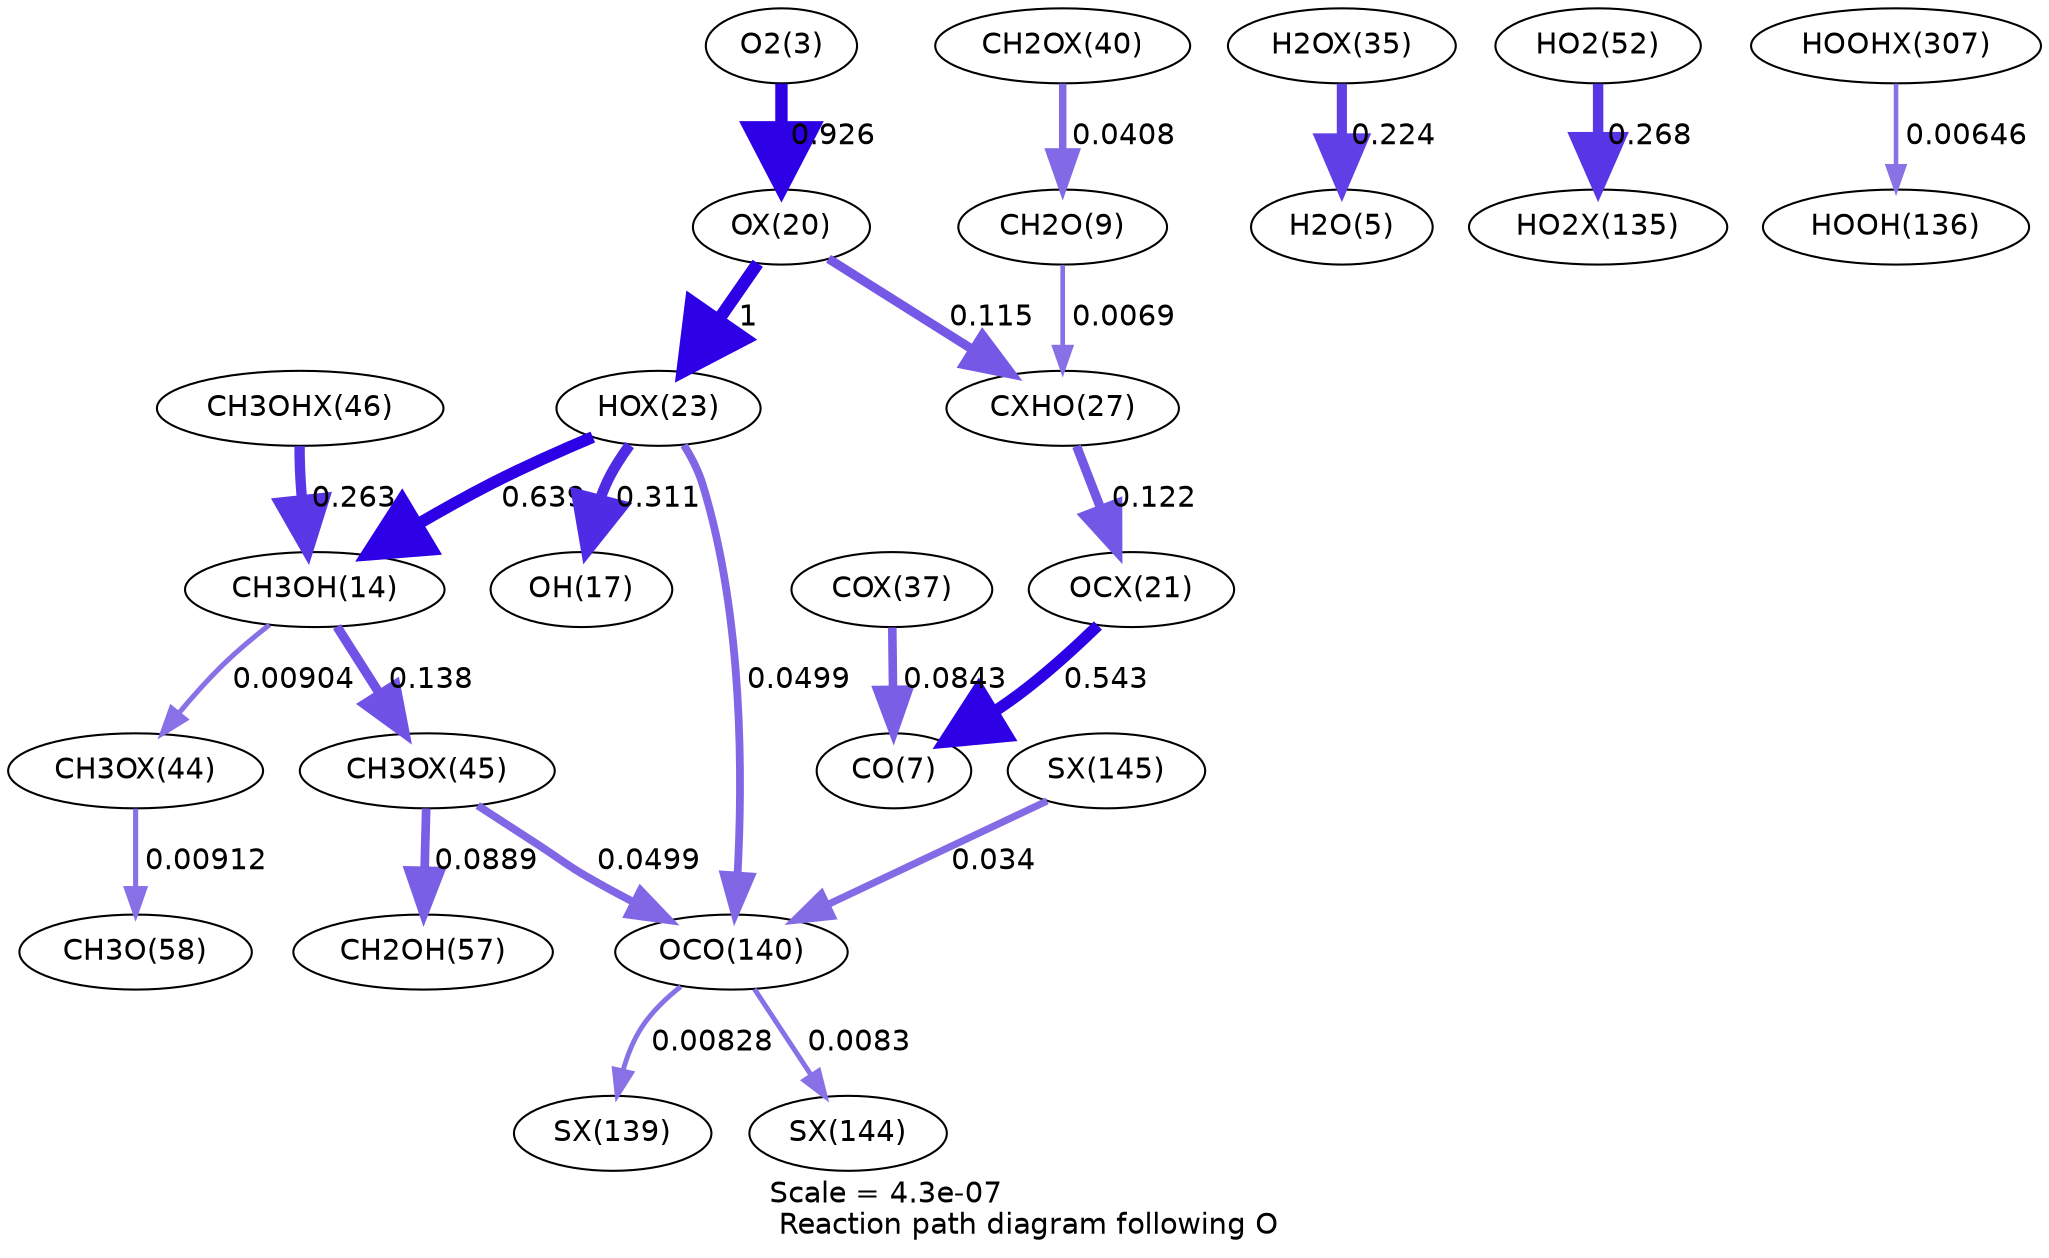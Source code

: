 digraph reaction_paths {
center=1;
s5 -> s36[fontname="Helvetica", penwidth=5.94, arrowsize=2.97, color="0.7, 1.43, 0.9"
, label=" 0.926"];
s36 -> s39[fontname="Helvetica", penwidth=6, arrowsize=3, color="0.7, 1.5, 0.9"
, label=" 1"];
s36 -> s42[fontname="Helvetica", penwidth=4.37, arrowsize=2.18, color="0.7, 0.615, 0.9"
, label=" 0.115"];
s39 -> s16[fontname="Helvetica", penwidth=5.66, arrowsize=2.83, color="0.7, 1.14, 0.9"
, label=" 0.639"];
s39 -> s19[fontname="Helvetica", penwidth=5.12, arrowsize=2.56, color="0.7, 0.811, 0.9"
, label=" 0.311"];
s39 -> s28[fontname="Helvetica", penwidth=3.74, arrowsize=1.87, color="0.7, 0.55, 0.9"
, label=" 0.0499"];
s53 -> s16[fontname="Helvetica", penwidth=4.99, arrowsize=2.5, color="0.7, 0.763, 0.9"
, label=" 0.263"];
s16 -> s52[fontname="Helvetica", penwidth=4.51, arrowsize=2.25, color="0.7, 0.638, 0.9"
, label=" 0.138"];
s16 -> s51[fontname="Helvetica", penwidth=2.45, arrowsize=1.22, color="0.7, 0.509, 0.9"
, label=" 0.00904"];
s45 -> s7[fontname="Helvetica", penwidth=4.87, arrowsize=2.44, color="0.7, 0.724, 0.9"
, label=" 0.224"];
s52 -> s28[fontname="Helvetica", penwidth=3.74, arrowsize=1.87, color="0.7, 0.55, 0.9"
, label=" 0.0499"];
s52 -> s24[fontname="Helvetica", penwidth=4.17, arrowsize=2.09, color="0.7, 0.589, 0.9"
, label=" 0.0889"];
s59 -> s28[fontname="Helvetica", penwidth=3.45, arrowsize=1.72, color="0.7, 0.534, 0.9"
, label=" 0.034"];
s28 -> s57[fontname="Helvetica", penwidth=2.38, arrowsize=1.19, color="0.7, 0.508, 0.9"
, label=" 0.00828"];
s28 -> s58[fontname="Helvetica", penwidth=2.38, arrowsize=1.19, color="0.7, 0.508, 0.9"
, label=" 0.0083"];
s51 -> s25[fontname="Helvetica", penwidth=2.45, arrowsize=1.23, color="0.7, 0.509, 0.9"
, label=" 0.00912"];
s50 -> s11[fontname="Helvetica", penwidth=3.59, arrowsize=1.79, color="0.7, 0.541, 0.9"
, label=" 0.0408"];
s11 -> s42[fontname="Helvetica", penwidth=2.24, arrowsize=1.12, color="0.7, 0.507, 0.9"
, label=" 0.0069"];
s21 -> s56[fontname="Helvetica", penwidth=5.01, arrowsize=2.5, color="0.7, 0.768, 0.9"
, label=" 0.268"];
s37 -> s9[fontname="Helvetica", penwidth=5.54, arrowsize=2.77, color="0.7, 1.04, 0.9"
, label=" 0.543"];
s47 -> s9[fontname="Helvetica", penwidth=4.13, arrowsize=2.07, color="0.7, 0.584, 0.9"
, label=" 0.0843"];
s42 -> s37[fontname="Helvetica", penwidth=4.41, arrowsize=2.21, color="0.7, 0.622, 0.9"
, label=" 0.122"];
s65 -> s27[fontname="Helvetica", penwidth=2.19, arrowsize=1.1, color="0.7, 0.506, 0.9"
, label=" 0.00646"];
s5 [ fontname="Helvetica", label="O2(3)"];
s7 [ fontname="Helvetica", label="H2O(5)"];
s9 [ fontname="Helvetica", label="CO(7)"];
s11 [ fontname="Helvetica", label="CH2O(9)"];
s16 [ fontname="Helvetica", label="CH3OH(14)"];
s19 [ fontname="Helvetica", label="OH(17)"];
s21 [ fontname="Helvetica", label="HO2(52)"];
s24 [ fontname="Helvetica", label="CH2OH(57)"];
s25 [ fontname="Helvetica", label="CH3O(58)"];
s27 [ fontname="Helvetica", label="HOOH(136)"];
s28 [ fontname="Helvetica", label="OCO(140)"];
s36 [ fontname="Helvetica", label="OX(20)"];
s37 [ fontname="Helvetica", label="OCX(21)"];
s39 [ fontname="Helvetica", label="HOX(23)"];
s42 [ fontname="Helvetica", label="CXHO(27)"];
s45 [ fontname="Helvetica", label="H2OX(35)"];
s47 [ fontname="Helvetica", label="COX(37)"];
s50 [ fontname="Helvetica", label="CH2OX(40)"];
s51 [ fontname="Helvetica", label="CH3OX(44)"];
s52 [ fontname="Helvetica", label="CH3OX(45)"];
s53 [ fontname="Helvetica", label="CH3OHX(46)"];
s56 [ fontname="Helvetica", label="HO2X(135)"];
s57 [ fontname="Helvetica", label="SX(139)"];
s58 [ fontname="Helvetica", label="SX(144)"];
s59 [ fontname="Helvetica", label="SX(145)"];
s65 [ fontname="Helvetica", label="HOOHX(307)"];
 label = "Scale = 4.3e-07\l Reaction path diagram following O";
 fontname = "Helvetica";
}
